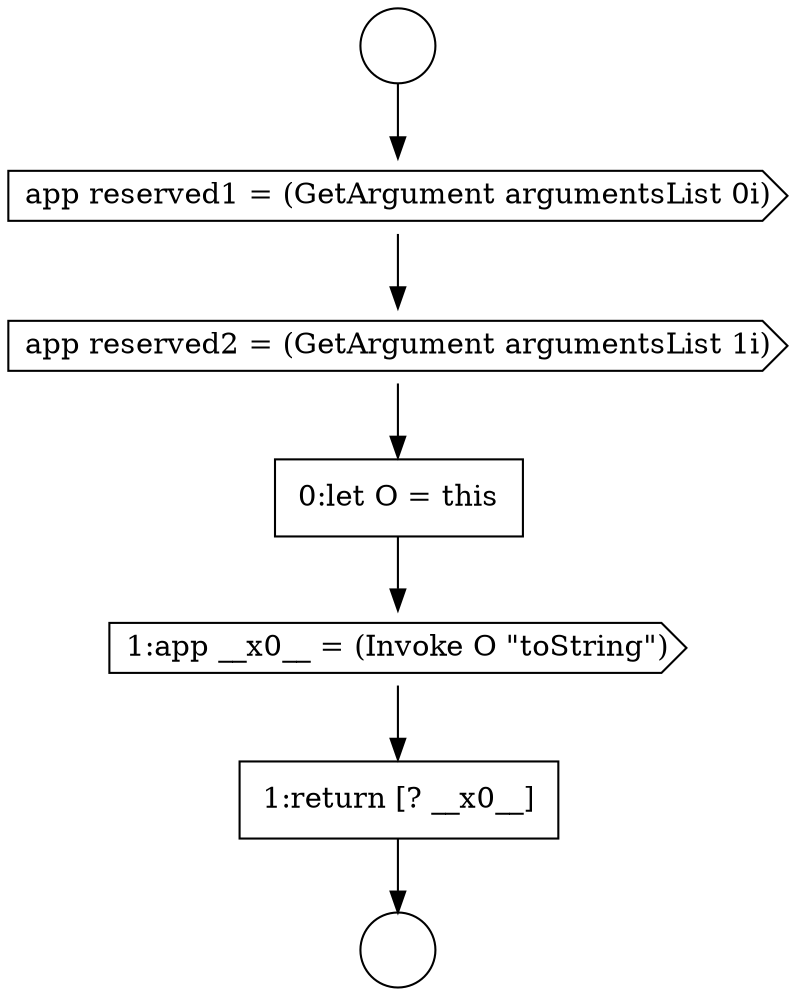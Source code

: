 digraph {
  node12212 [shape=cds, label=<<font color="black">app reserved2 = (GetArgument argumentsList 1i)</font>> color="black" fillcolor="white" style=filled]
  node12215 [shape=none, margin=0, label=<<font color="black">
    <table border="0" cellborder="1" cellspacing="0" cellpadding="10">
      <tr><td align="left">1:return [? __x0__]</td></tr>
    </table>
  </font>> color="black" fillcolor="white" style=filled]
  node12211 [shape=cds, label=<<font color="black">app reserved1 = (GetArgument argumentsList 0i)</font>> color="black" fillcolor="white" style=filled]
  node12210 [shape=circle label=" " color="black" fillcolor="white" style=filled]
  node12214 [shape=cds, label=<<font color="black">1:app __x0__ = (Invoke O &quot;toString&quot;)</font>> color="black" fillcolor="white" style=filled]
  node12209 [shape=circle label=" " color="black" fillcolor="white" style=filled]
  node12213 [shape=none, margin=0, label=<<font color="black">
    <table border="0" cellborder="1" cellspacing="0" cellpadding="10">
      <tr><td align="left">0:let O = this</td></tr>
    </table>
  </font>> color="black" fillcolor="white" style=filled]
  node12213 -> node12214 [ color="black"]
  node12214 -> node12215 [ color="black"]
  node12209 -> node12211 [ color="black"]
  node12211 -> node12212 [ color="black"]
  node12212 -> node12213 [ color="black"]
  node12215 -> node12210 [ color="black"]
}
